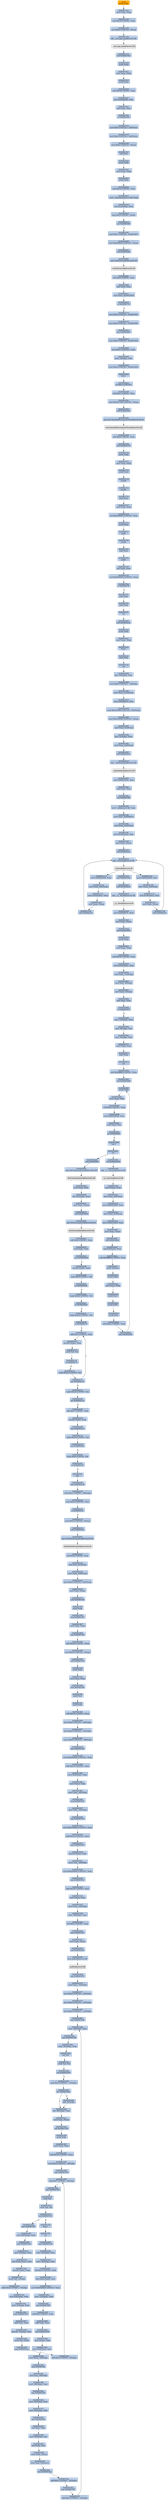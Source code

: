 digraph G {
node[shape=rectangle,style=filled,fillcolor=lightsteelblue,color=lightsteelblue]
bgcolor="transparent"
a0x00401140pushl_ebp[label="start\npushl %ebp",color="lightgrey",fillcolor="orange"];
a0x00401141movl_esp_ebp[label="0x00401141\nmovl %esp, %ebp"];
a0x00401143subl_0x18UINT8_esp[label="0x00401143\nsubl $0x18<UINT8>, %esp"];
a0x00401146movl_0x2UINT32_esp_[label="0x00401146\nmovl $0x2<UINT32>, (%esp)"];
a0x0040114dcall___set_app_type_msvcrt_dll[label="0x0040114d\ncall __set_app_type@msvcrt.dll"];
a__set_app_type_msvcrt_dll[label="__set_app_type@msvcrt.dll",color="lightgrey",fillcolor="lightgrey"];
a0x00401153call_0x00401020[label="0x00401153\ncall 0x00401020"];
a0x00401020pushl_ebp[label="0x00401020\npushl %ebp"];
a0x00401021movl_esp_ebp[label="0x00401021\nmovl %esp, %ebp"];
a0x00401023pushl_ebx[label="0x00401023\npushl %ebx"];
a0x00401024subl_0x34UINT8_esp[label="0x00401024\nsubl $0x34<UINT8>, %esp"];
a0x00401027movl_0x0040f2f0_eax[label="0x00401027\nmovl 0x0040f2f0, %eax"];
a0x0040102ctestl_eax_eax[label="0x0040102c\ntestl %eax, %eax"];
a0x0040102eje_0x0040104c[label="0x0040102e\nje 0x0040104c"];
a0x00401030movl_0x0UINT32_0x8esp_[label="0x00401030\nmovl $0x0<UINT32>, 0x8(%esp)"];
a0x00401038movl_0x2UINT32_0x4esp_[label="0x00401038\nmovl $0x2<UINT32>, 0x4(%esp)"];
a0x00401040movl_0x0UINT32_esp_[label="0x00401040\nmovl $0x0<UINT32>, (%esp)"];
a0x00401047call_eax[label="0x00401047\ncall %eax"];
a0x004025b0pushl_ebp[label="0x004025b0\npushl %ebp"];
a0x004025b1movl_esp_ebp[label="0x004025b1\nmovl %esp, %ebp"];
a0x004025b3pushl_ebx[label="0x004025b3\npushl %ebx"];
a0x004025b4subl_0x14UINT8_esp[label="0x004025b4\nsubl $0x14<UINT8>, %esp"];
a0x004025b7movl__winmajor_msvcrt_dll_edx[label="0x004025b7\nmovl _winmajor@msvcrt.dll, %edx"];
a0x004025bdmovl_0xcebp__eax[label="0x004025bd\nmovl 0xc(%ebp), %eax"];
a0x004025c0cmpl_0x3UINT8_edx_[label="0x004025c0\ncmpl $0x3<UINT8>, (%edx)"];
a0x004025c3jbe_0x004025f6[label="0x004025c3\njbe 0x004025f6"];
a0x004025f6movl_0x1UINT32_0x0041007c[label="0x004025f6\nmovl $0x1<UINT32>, 0x0041007c"];
a0x00402600movl_0x40f2b4UINT32_esp_[label="0x00402600\nmovl $0x40f2b4<UINT32>, (%esp)"];
a0x00402607call_0x00402f68[label="0x00402607\ncall 0x00402f68"];
a0x00402f68jmp_LoadLibraryA_kernel32_dll[label="0x00402f68\njmp LoadLibraryA@kernel32.dll"];
LoadLibraryA_kernel32_dll[label="LoadLibraryA@kernel32.dll",color="lightgrey",fillcolor="lightgrey"];
a0x0040260csubl_0x4UINT8_esp[label="0x0040260c\nsubl $0x4<UINT8>, %esp"];
a0x0040260ftestl_eax_eax[label="0x0040260f\ntestl %eax, %eax"];
a0x00402611movl_eax_0x00410020[label="0x00402611\nmovl %eax, 0x00410020"];
a0x00402616je_0x00402716[label="0x00402616\nje 0x00402716"];
a0x00402716movl_0x0UINT32_0x0041005c[label="0x00402716\nmovl $0x0<UINT32>, 0x0041005c"];
a0x00402720movl_0x0UINT32_0x0041006c[label="0x00402720\nmovl $0x0<UINT32>, 0x0041006c"];
a0x0040272ajmp_0x004026c6[label="0x0040272a\njmp 0x004026c6"];
a0x004026c6movl_0x0UINT32_0x00410020[label="0x004026c6\nmovl $0x0<UINT32>, 0x00410020"];
a0x004026d0movl_0x1UINT32_eax[label="0x004026d0\nmovl $0x1<UINT32>, %eax"];
a0x004026d5movl__4ebp__ebx[label="0x004026d5\nmovl -4(%ebp), %ebx"];
a0x004026d8movl_0x0UINT32_0x00410034[label="0x004026d8\nmovl $0x0<UINT32>, 0x00410034"];
a0x004026e2leave_[label="0x004026e2\nleave "];
a0x004026e3ret_0xcUINT16[label="0x004026e3\nret $0xc<UINT16>"];
a0x00401049subl_0xcUINT8_esp[label="0x00401049\nsubl $0xc<UINT8>, %esp"];
a0x0040104cmovl_0x401180UINT32_esp_[label="0x0040104c\nmovl $0x401180<UINT32>, (%esp)"];
a0x00401053call_0x00402f40[label="0x00401053\ncall 0x00402f40"];
a0x00402f40jmp_SetUnhandledExceptionFilter_kernel32_dll[label="0x00402f40\njmp SetUnhandledExceptionFilter@kernel32.dll"];
SetUnhandledExceptionFilter_kernel32_dll[label="SetUnhandledExceptionFilter@kernel32.dll",color="lightgrey",fillcolor="lightgrey"];
a0x00401058subl_0x4UINT8_esp[label="0x00401058\nsubl $0x4<UINT8>, %esp"];
a0x0040105bcall_0x00402730[label="0x0040105b\ncall 0x00402730"];
a0x00402730pushl_ebp[label="0x00402730\npushl %ebp"];
a0x00402731movl_esp_ebp[label="0x00402731\nmovl %esp, %ebp"];
a0x00402733pushl_ebx[label="0x00402733\npushl %ebx"];
a0x00402734pushfl_[label="0x00402734\npushfl "];
a0x00402735pushfl_[label="0x00402735\npushfl "];
a0x00402736popl_eax[label="0x00402736\npopl %eax"];
a0x00402737movl_eax_edx[label="0x00402737\nmovl %eax, %edx"];
a0x00402739xorl_0x200000UINT32_eax[label="0x00402739\nxorl $0x200000<UINT32>, %eax"];
a0x0040273epushl_eax[label="0x0040273e\npushl %eax"];
a0x0040273fpopfl_[label="0x0040273f\npopfl "];
a0x00402740pushfl_[label="0x00402740\npushfl "];
a0x00402741popl_eax[label="0x00402741\npopl %eax"];
a0x00402742popfl_[label="0x00402742\npopfl "];
a0x00402743xorl_edx_eax[label="0x00402743\nxorl %edx, %eax"];
a0x00402745testl_0x200000UINT32_eax[label="0x00402745\ntestl $0x200000<UINT32>, %eax"];
a0x0040274aje_0x004027f3[label="0x0040274a\nje 0x004027f3"];
a0x004027f3popl_ebx[label="0x004027f3\npopl %ebx"];
a0x004027f4popl_ebp[label="0x004027f4\npopl %ebp"];
a0x004027f5ret[label="0x004027f5\nret"];
a0x00401060call_0x00402ca0[label="0x00401060\ncall 0x00402ca0"];
a0x00402ca0pushl_ebp[label="0x00402ca0\npushl %ebp"];
a0x00402ca1movl_esp_ebp[label="0x00402ca1\nmovl %esp, %ebp"];
a0x00402ca3fninit_[label="0x00402ca3\nfninit "];
a0x00402ca5popl_ebp[label="0x00402ca5\npopl %ebp"];
a0x00402ca6ret[label="0x00402ca6\nret"];
a0x00401065leal__16ebp__eax[label="0x00401065\nleal -16(%ebp), %eax"];
a0x00401068movl_0x0UINT32__16ebp_[label="0x00401068\nmovl $0x0<UINT32>, -16(%ebp)"];
a0x0040106fmovl_eax_0x10esp_[label="0x0040106f\nmovl %eax, 0x10(%esp)"];
a0x00401073movl_0x0040f270_eax[label="0x00401073\nmovl 0x0040f270, %eax"];
a0x00401078movl_0x410004UINT32_0x4esp_[label="0x00401078\nmovl $0x410004<UINT32>, 0x4(%esp)"];
a0x00401080movl_0x410000UINT32_esp_[label="0x00401080\nmovl $0x410000<UINT32>, (%esp)"];
a0x00401087movl_eax_0xcesp_[label="0x00401087\nmovl %eax, 0xc(%esp)"];
a0x0040108bleal__12ebp__eax[label="0x0040108b\nleal -12(%ebp), %eax"];
a0x0040108emovl_eax_0x8esp_[label="0x0040108e\nmovl %eax, 0x8(%esp)"];
a0x00401092call_0x00402ec0[label="0x00401092\ncall 0x00402ec0"];
a0x00402ec0jmp___getmainargs_msvcrt_dll[label="0x00402ec0\njmp __getmainargs@msvcrt.dll"];
a__getmainargs_msvcrt_dll[label="__getmainargs@msvcrt.dll",color="lightgrey",fillcolor="lightgrey"];
a0x00401097movl_0x00410024_eax[label="0x00401097\nmovl 0x00410024, %eax"];
a0x0040109ctestl_eax_eax[label="0x0040109c\ntestl %eax, %eax"];
a0x0040109ejne_0x004010f0[label="0x0040109e\njne 0x004010f0"];
a0x004010f0movl__iob_msvcrt_dll_ebx[label="0x004010f0\nmovl _iob@msvcrt.dll, %ebx"];
a0x004010f6movl_eax_0x0040f274[label="0x004010f6\nmovl %eax, 0x0040f274"];
a0x004010fbmovl_eax_0x4esp_[label="0x004010fb\nmovl %eax, 0x4(%esp)"];
a0x004010ffmovl_0x10ebx__eax[label="0x004010ff\nmovl 0x10(%ebx), %eax"];
a0x00401102movl_eax_esp_[label="0x00401102\nmovl %eax, (%esp)"];
a0x00401105call_0x00402ee0[label="0x00401105\ncall 0x00402ee0"];
a0x00402ee0jmp__setmode_msvcrt_dll[label="0x00402ee0\njmp _setmode@msvcrt.dll"];
a_setmode_msvcrt_dll[label="_setmode@msvcrt.dll",color="lightgrey",fillcolor="lightgrey"];
a0x0040110amovl_0x00410024_eax[label="0x0040110a\nmovl 0x00410024, %eax"];
a0x0040110fmovl_eax_0x4esp_[label="0x0040110f\nmovl %eax, 0x4(%esp)"];
a0x00401113movl_0x30ebx__eax[label="0x00401113\nmovl 0x30(%ebx), %eax"];
a0x00401116movl_eax_esp_[label="0x00401116\nmovl %eax, (%esp)"];
a0x00401119call_0x00402ee0[label="0x00401119\ncall 0x00402ee0"];
a0x0040111emovl_0x00410024_eax[label="0x0040111e\nmovl 0x00410024, %eax"];
a0x00401123movl_eax_0x4esp_[label="0x00401123\nmovl %eax, 0x4(%esp)"];
a0x00401127movl_0x50ebx__eax[label="0x00401127\nmovl 0x50(%ebx), %eax"];
a0x0040112amovl_eax_esp_[label="0x0040112a\nmovl %eax, (%esp)"];
a0x0040112dcall_0x00402ee0[label="0x0040112d\ncall 0x00402ee0"];
a0x00401132jmp_0x004010a0[label="0x00401132\njmp 0x004010a0"];
a0x004010a0call_0x00402ec8[label="0x004010a0\ncall 0x00402ec8"];
a0x00402ec8jmp___p__fmode_msvcrt_dll[label="0x00402ec8\njmp __p__fmode@msvcrt.dll"];
a__p__fmode_msvcrt_dll[label="__p__fmode@msvcrt.dll",color="lightgrey",fillcolor="lightgrey"];
a0x004010a5movl_0x0040f274_edx[label="0x004010a5\nmovl 0x0040f274, %edx"];
a0x004010abmovl_edx_eax_[label="0x004010ab\nmovl %edx, (%eax)"];
a0x004010adcall_0x00402950[label="0x004010ad\ncall 0x00402950"];
a0x00402950pushl_ebp[label="0x00402950\npushl %ebp"];
a0x00402951movl_esp_ebp[label="0x00402951\nmovl %esp, %ebp"];
a0x00402953subl_0x38UINT8_esp[label="0x00402953\nsubl $0x38<UINT8>, %esp"];
a0x00402956movl_0x0041002c_eax[label="0x00402956\nmovl 0x0041002c, %eax"];
a0x0040295bmovl_ebx__12ebp_[label="0x0040295b\nmovl %ebx, -12(%ebp)"];
a0x0040295emovl_esi__8ebp_[label="0x0040295e\nmovl %esi, -8(%ebp)"];
a0x00402961movl_edi__4ebp_[label="0x00402961\nmovl %edi, -4(%ebp)"];
a0x00402964testl_eax_eax[label="0x00402964\ntestl %eax, %eax"];
a0x00402966je_0x00402975[label="0x00402966\nje 0x00402975"];
a0x00402968movl__12ebp__ebx[label="0x00402968\nmovl -12(%ebp), %ebx"];
a0x0040296bmovl__8ebp__esi[label="0x0040296b\nmovl -8(%ebp), %esi"];
a0x0040296emovl__4ebp__edi[label="0x0040296e\nmovl -4(%ebp), %edi"];
a0x00402971movl_ebp_esp[label="0x00402971\nmovl %ebp, %esp"];
a0x00402973popl_ebp[label="0x00402973\npopl %ebp"];
a0x00402974ret[label="0x00402974\nret"];
a0x004010b2andl_0xfffffff0UINT8_esp[label="0x004010b2\nandl $0xfffffff0<UINT8>, %esp"];
a0x004010b5call_0x00402b80[label="0x004010b5\ncall 0x00402b80"];
a0x00402b80pushl_ebp[label="0x00402b80\npushl %ebp"];
a0x00402b81movl_esp_ebp[label="0x00402b81\nmovl %esp, %ebp"];
a0x00402b83subl_0x8UINT8_esp[label="0x00402b83\nsubl $0x8<UINT8>, %esp"];
a0x00402b86movl_0x00410030_ecx[label="0x00402b86\nmovl 0x00410030, %ecx"];
a0x00402b8ctestl_ecx_ecx[label="0x00402b8c\ntestl %ecx, %ecx"];
a0x00402b8eje_0x00402b92[label="0x00402b8e\nje 0x00402b92"];
a0x00402b90leave_[label="0x00402b90\nleave "];
a0x00402b91ret[label="0x00402b91\nret"];
a0x004010bacall_0x00402ed0[label="0x004010ba\ncall 0x00402ed0"];
a0x00402ed0jmp___p__environ_msvcrt_dll[label="0x00402ed0\njmp __p__environ@msvcrt.dll"];
a__p__environ_msvcrt_dll[label="__p__environ@msvcrt.dll",color="lightgrey",fillcolor="lightgrey"];
a0x004010bfmovl_eax__eax[label="0x004010bf\nmovl (%eax), %eax"];
a0x004010c1movl_eax_0x8esp_[label="0x004010c1\nmovl %eax, 0x8(%esp)"];
a0x004010c5movl_0x00410004_eax[label="0x004010c5\nmovl 0x00410004, %eax"];
a0x004010camovl_eax_0x4esp_[label="0x004010ca\nmovl %eax, 0x4(%esp)"];
a0x004010cemovl_0x00410000_eax[label="0x004010ce\nmovl 0x00410000, %eax"];
a0x004010d3movl_eax_esp_[label="0x004010d3\nmovl %eax, (%esp)"];
a0x004010d6call_0x00402ba0[label="0x004010d6\ncall 0x00402ba0"];
a0x00402ba0leal_0x4esp__ecx[label="0x00402ba0\nleal 0x4(%esp), %ecx"];
a0x00402ba4andl_0xfffffff0UINT8_esp[label="0x00402ba4\nandl $0xfffffff0<UINT8>, %esp"];
a0x00402ba7pushl__4ecx_[label="0x00402ba7\npushl -4(%ecx)"];
a0x00402baapushl_ebp[label="0x00402baa\npushl %ebp"];
a0x00402babmovl_esp_ebp[label="0x00402bab\nmovl %esp, %ebp"];
a0x00402badpushl_esi[label="0x00402bad\npushl %esi"];
a0x00402baepushl_ebx[label="0x00402bae\npushl %ebx"];
a0x00402bafpushl_ecx[label="0x00402baf\npushl %ecx"];
a0x00402bb0subl_0x6cUINT8_esp[label="0x00402bb0\nsubl $0x6c<UINT8>, %esp"];
a0x00402bb3call_0x00402b80[label="0x00402bb3\ncall 0x00402b80"];
a0x00402bb8call_0x00402fb0[label="0x00402bb8\ncall 0x00402fb0"];
a0x00402fb0jmp_GetCommandLineA_kernel32_dll[label="0x00402fb0\njmp GetCommandLineA@kernel32.dll"];
GetCommandLineA_kernel32_dll[label="GetCommandLineA@kernel32.dll",color="lightgrey",fillcolor="lightgrey"];
a0x00402bbdmovl_eax_ebx[label="0x00402bbd\nmovl %eax, %ebx"];
a0x00402bbfleal__92ebp__eax[label="0x00402bbf\nleal -92(%ebp), %eax"];
a0x00402bc2movl_eax_esp_[label="0x00402bc2\nmovl %eax, (%esp)"];
a0x00402bc5call_0x00402fb8[label="0x00402bc5\ncall 0x00402fb8"];
a0x00402fb8jmp_GetStartupInfoA_kernel32_dll[label="0x00402fb8\njmp GetStartupInfoA@kernel32.dll"];
GetStartupInfoA_kernel32_dll[label="GetStartupInfoA@kernel32.dll",color="lightgrey",fillcolor="lightgrey"];
a0x00402bcasubl_0x4UINT8_esp[label="0x00402bca\nsubl $0x4<UINT8>, %esp"];
a0x00402bcdtestl_ebx_ebx[label="0x00402bcd\ntestl %ebx, %ebx"];
a0x00402bcfjne_0x00402bd6[label="0x00402bcf\njne 0x00402bd6"];
a0x00402bd6movzbl_ebx__edx[label="0x00402bd6\nmovzbl (%ebx), %edx"];
a0x00402bd9cmpb_0x9UINT8_dl[label="0x00402bd9\ncmpb $0x9<UINT8>, %dl"];
a0x00402bdcje_0x00402bd3[label="0x00402bdc\nje 0x00402bd3"];
a0x00402bdecmpb_0x20UINT8_dl[label="0x00402bde\ncmpb $0x20<UINT8>, %dl"];
a0x00402be1je_0x00402bd3[label="0x00402be1\nje 0x00402bd3"];
a0x00402be3cmpb_0x22UINT8_dl[label="0x00402be3\ncmpb $0x22<UINT8>, %dl"];
a0x00402be6je_0x00402c70[label="0x00402be6\nje 0x00402c70"];
a0x00402c70addl_0x1UINT8_ebx[label="0x00402c70\naddl $0x1<UINT8>, %ebx"];
a0x00402c73movzbl_ebx__eax[label="0x00402c73\nmovzbl (%ebx), %eax"];
a0x00402c76testb_al_al[label="0x00402c76\ntestb %al, %al"];
a0x00402c78je_0x00402c7e[label="0x00402c78\nje 0x00402c7e"];
a0x00402c7acmpb_0x22UINT8_al[label="0x00402c7a\ncmpb $0x22<UINT8>, %al"];
a0x00402c7cjne_0x00402c70[label="0x00402c7c\njne 0x00402c70"];
a0x00402c7ecmpb_0x22UINT8_al[label="0x00402c7e\ncmpb $0x22<UINT8>, %al"];
a0x00402c80jne_0x00402c14[label="0x00402c80\njne 0x00402c14"];
a0x00402c82addl_0x1UINT8_ebx[label="0x00402c82\naddl $0x1<UINT8>, %ebx"];
a0x00402c85movzbl_ebx__eax[label="0x00402c85\nmovzbl (%ebx), %eax"];
a0x00402c88jmp_0x00402c14[label="0x00402c88\njmp 0x00402c14"];
a0x00402c14cmpb_0x20UINT8_al[label="0x00402c14\ncmpb $0x20<UINT8>, %al"];
a0x00402c16jne_0x00402c8a[label="0x00402c16\njne 0x00402c8a"];
a0x00402c8acmpb_0x9UINT8_al[label="0x00402c8a\ncmpb $0x9<UINT8>, %al"];
a0x00402c8cje_0x00402c18[label="0x00402c8c\nje 0x00402c18"];
a0x00402c8enop_[label="0x00402c8e\nnop "];
a0x00402c90jmp_0x00402c26[label="0x00402c90\njmp 0x00402c26"];
a0x00402c26testb_0x1UINT8__48ebp_[label="0x00402c26\ntestb $0x1<UINT8>, -48(%ebp)"];
a0x00402c2amovl_0xaUINT32_esi[label="0x00402c2a\nmovl $0xa<UINT32>, %esi"];
a0x00402c2fje_0x00402c35[label="0x00402c2f\nje 0x00402c35"];
a0x00402c35movl_0x0UINT32_esp_[label="0x00402c35\nmovl $0x0<UINT32>, (%esp)"];
a0x00402c3ccall_0x00402f50[label="0x00402c3c\ncall 0x00402f50"];
a0x00402f50jmp_GetModuleHandleA_kernel32_dll[label="0x00402f50\njmp GetModuleHandleA@kernel32.dll"];
GetModuleHandleA_kernel32_dll[label="GetModuleHandleA@kernel32.dll",color="lightgrey",fillcolor="lightgrey"];
a0x00402c41subl_0x4UINT8_esp[label="0x00402c41\nsubl $0x4<UINT8>, %esp"];
a0x00402c44movl_esi_0xcesp_[label="0x00402c44\nmovl %esi, 0xc(%esp)"];
a0x00402c48movl_ebx_0x8esp_[label="0x00402c48\nmovl %ebx, 0x8(%esp)"];
a0x00402c4cmovl_0x0UINT32_0x4esp_[label="0x00402c4c\nmovl $0x0<UINT32>, 0x4(%esp)"];
a0x00402c54movl_eax_esp_[label="0x00402c54\nmovl %eax, (%esp)"];
a0x00402c57call_0x0040158f[label="0x00402c57\ncall 0x0040158f"];
a0x0040158fpushl_ebp[label="0x0040158f\npushl %ebp"];
a0x00401590jmp_0x004014b7[label="0x00401590\njmp 0x004014b7"];
a0x004014b7movl_esp_ebp[label="0x004014b7\nmovl %esp, %ebp"];
a0x004014b9jmp_0x00401595[label="0x004014b9\njmp 0x00401595"];
a0x00401595subl_0x28UINT8_esp[label="0x00401595\nsubl $0x28<UINT8>, %esp"];
a0x00401598movl_0x0UINT32_esp_[label="0x00401598\nmovl $0x0<UINT32>, (%esp)"];
a0x0040159fcall_0x0040155d[label="0x0040159f\ncall 0x0040155d"];
a0x0040155dpushl_ebp[label="0x0040155d\npushl %ebp"];
a0x0040155emovl_esp_ebp[label="0x0040155e\nmovl %esp, %ebp"];
a0x00401560jmp_0x004015fb[label="0x00401560\njmp 0x004015fb"];
a0x004015fbpushl_esi[label="0x004015fb\npushl %esi"];
a0x004015fcpushl_ebx[label="0x004015fc\npushl %ebx"];
a0x004015fdsubl_0x50UINT8_esp[label="0x004015fd\nsubl $0x50<UINT8>, %esp"];
a0x00401600movl_0x0UINT32__48ebp_[label="0x00401600\nmovl $0x0<UINT32>, -48(%ebp)"];
a0x00401607movl_0x0UINT32__44ebp_[label="0x00401607\nmovl $0x0<UINT32>, -44(%ebp)"];
a0x0040160emovw_0x0UINT16__38ebp_[label="0x0040160e\nmovw $0x0<UINT16>, -38(%ebp)"];
a0x00401614jmp_0x0040145f[label="0x00401614\njmp 0x0040145f"];
a0x0040145fmovl_0x404060UINT32_eax[label="0x0040145f\nmovl $0x404060<UINT32>, %eax"];
a0x00401464addl_0x10UINT8_eax[label="0x00401464\naddl $0x10<UINT8>, %eax"];
a0x00401467movl_0x4eax__edx[label="0x00401467\nmovl 0x4(%eax), %edx"];
a0x0040146amovl_eax__eax[label="0x0040146a\nmovl (%eax), %eax"];
a0x0040146cmovl_eax__48ebp_[label="0x0040146c\nmovl %eax, -48(%ebp)"];
a0x0040146fjmp_0x00401627[label="0x0040146f\njmp 0x00401627"];
a0x00401627movl_edx__44ebp_[label="0x00401627\nmovl %edx, -44(%ebp)"];
a0x0040162ajmp_0x00401514[label="0x0040162a\njmp 0x00401514"];
a0x00401514movl_0x404060UINT32_eax[label="0x00401514\nmovl $0x404060<UINT32>, %eax"];
a0x00401519addl_0x1eUINT8_eax[label="0x00401519\naddl $0x1e<UINT8>, %eax"];
a0x0040151cjmp_0x00401619[label="0x0040151c\njmp 0x00401619"];
a0x00401619movzwl_eax__eax[label="0x00401619\nmovzwl (%eax), %eax"];
a0x0040161cmovw_ax__38ebp_[label="0x0040161c\nmovw %ax, -38(%ebp)"];
a0x00401620movl_0x404060UINT32_eax[label="0x00401620\nmovl $0x404060<UINT32>, %eax"];
a0x00401625jmp_0x004015e0[label="0x00401625\njmp 0x004015e0"];
a0x004015e0addl_0x18UINT8_eax[label="0x004015e0\naddl $0x18<UINT8>, %eax"];
a0x004015e3movl_eax__eax[label="0x004015e3\nmovl (%eax), %eax"];
a0x004015e5movl_eax__36ebp_[label="0x004015e5\nmovl %eax, -36(%ebp)"];
a0x004015e8movl__36ebp__eax[label="0x004015e8\nmovl -36(%ebp), %eax"];
a0x004015ebshll_0x3UINT8_eax[label="0x004015eb\nshll $0x3<UINT8>, %eax"];
a0x004015eejmp_0x00401521[label="0x004015ee\njmp 0x00401521"];
a0x00401521movl_eax_esp_[label="0x00401521\nmovl %eax, (%esp)"];
a0x00401524call_0x00402ef0[label="0x00401524\ncall 0x00402ef0"];
a0x00402ef0jmp_malloc_msvcrt_dll[label="0x00402ef0\njmp malloc@msvcrt.dll"];
malloc_msvcrt_dll[label="malloc@msvcrt.dll",color="lightgrey",fillcolor="lightgrey"];
a0x00401529jmp_0x00401474[label="0x00401529\njmp 0x00401474"];
a0x00401474movl_eax__32ebp_[label="0x00401474\nmovl %eax, -32(%ebp)"];
a0x00401477movl_0x0UINT32__28ebp_[label="0x00401477\nmovl $0x0<UINT32>, -28(%ebp)"];
a0x0040147emovl_0x0UINT32__16ebp_[label="0x0040147e\nmovl $0x0<UINT32>, -16(%ebp)"];
a0x00401485movl_0x0UINT32__12ebp_[label="0x00401485\nmovl $0x0<UINT32>, -12(%ebp)"];
a0x0040148cjmp_0x004015db[label="0x0040148c\njmp 0x004015db"];
a0x004015dbmovl__16ebp__eax[label="0x004015db\nmovl -16(%ebp), %eax"];
a0x004015dejmp_0x004015b6[label="0x004015de\njmp 0x004015b6"];
a0x004015b6cmpl__36ebp__eax[label="0x004015b6\ncmpl -36(%ebp), %eax"];
a0x004015b9setl_al[label="0x004015b9\nsetl %al"];
a0x004015bctestb_al_al[label="0x004015bc\ntestb %al, %al"];
a0x004015bejne_0x004014d5[label="0x004015be\njne 0x004014d5"];
a0x004014d5cmpl_0x2UINT8__12ebp_[label="0x004014d5\ncmpl $0x2<UINT8>, -12(%ebp)"];
a0x004014d9jne_0x004014de[label="0x004014d9\njne 0x004014de"];
a0x004014deleal__48ebp__eax[label="0x004014de\nleal -48(%ebp), %eax"];
a0x004014e1movl_eax_esp_[label="0x004014e1\nmovl %eax, (%esp)"];
a0x004014e4call_0x00401340[label="0x004014e4\ncall 0x00401340"];
a0x00401340pushl_ebp[label="0x00401340\npushl %ebp"];
a0x00401341movl_esp_ebp[label="0x00401341\nmovl %esp, %ebp"];
a0x00401343subl_0x10UINT8_esp[label="0x00401343\nsubl $0x10<UINT8>, %esp"];
a0x00401346movl_0x0UINT32__8ebp_[label="0x00401346\nmovl $0x0<UINT32>, -8(%ebp)"];
a0x0040134djmp_0x004015b0[label="0x0040134d\njmp 0x004015b0"];
a0x004015b0cmpl_0x7UINT8__8ebp_[label="0x004015b0\ncmpl $0x7<UINT8>, -8(%ebp)"];
a0x004015b4jmp_0x00401550[label="0x004015b4\njmp 0x00401550"];
a0x00401550setle_al[label="0x00401550\nsetle %al"];
a0x00401553testb_al_al[label="0x00401553\ntestb %al, %al"];
a0x00401555jne_0x00401352[label="0x00401555\njne 0x00401352"];
a0x00401352jmp_0x004015f3[label="0x00401352\njmp 0x004015f3"];
a0x004015f3movl_0x8ebp__edx[label="0x004015f3\nmovl 0x8(%ebp), %edx"];
a0x004015f6jmp_0x0040152e[label="0x004015f6\njmp 0x0040152e"];
a0x0040152emovl__8ebp__eax[label="0x0040152e\nmovl -8(%ebp), %eax"];
a0x00401531leal_edxeax__eax[label="0x00401531\nleal (%edx,%eax), %eax"];
a0x00401534movzbl_eax__eax[label="0x00401534\nmovzbl (%eax), %eax"];
a0x00401537movb_al__1ebp_[label="0x00401537\nmovb %al, -1(%ebp)"];
a0x0040153aaddb_0x4UINT8__1ebp_[label="0x0040153a\naddb $0x4<UINT8>, -1(%ebp)"];
a0x0040153emovl_0x8ebp__edx[label="0x0040153e\nmovl 0x8(%ebp), %edx"];
a0x00401541movl__8ebp__eax[label="0x00401541\nmovl -8(%ebp), %eax"];
a0x00401544jmp_0x00401507[label="0x00401544\njmp 0x00401507"];
a0x00401507addl_eax_edx[label="0x00401507\naddl %eax, %edx"];
a0x00401509movzbl__1ebp__eax[label="0x00401509\nmovzbl -1(%ebp), %eax"];
a0x0040150dmovb_al_edx_[label="0x0040150d\nmovb %al, (%edx)"];
a0x0040150fjmp_0x004015ac[label="0x0040150f\njmp 0x004015ac"];
a0x004015acaddl_0x1UINT8__8ebp_[label="0x004015ac\naddl $0x1<UINT8>, -8(%ebp)"];
a0x0040155bleave_[label="0x0040155b\nleave "];
a0x0040155cret[label="0x0040155c\nret"];
a0x004014e9jmp_0x0040143b[label="0x004014e9\njmp 0x0040143b"];
a0x0040143bmovl__32ebp__eax[label="0x0040143b\nmovl -32(%ebp), %eax"];
a0x0040143emovl__16ebp__edx[label="0x0040143e\nmovl -16(%ebp), %edx"];
a0x00401441shll_0x3UINT8_edx[label="0x00401441\nshll $0x3<UINT8>, %edx"];
a0x00401444leal_eaxedx__ecx[label="0x00401444\nleal (%eax,%edx), %ecx"];
a0x00401447movl_0x404060UINT32_eax[label="0x00401447\nmovl $0x404060<UINT32>, %eax"];
a0x0040144cmovl__12ebp__edx[label="0x0040144c\nmovl -12(%ebp), %edx"];
a0x0040144fjmp_0x00401565[label="0x0040144f\njmp 0x00401565"];
a0x00401565shll_0x3UINT8_edx[label="0x00401565\nshll $0x3<UINT8>, %edx"];
a0x00401568addl_edx_eax[label="0x00401568\naddl %edx, %eax"];
a0x0040156ajmp_0x00401546[label="0x0040156a\njmp 0x00401546"];
a0x00401546movl_eax__ebx[label="0x00401546\nmovl (%eax), %ebx"];
a0x00401548movl_0x4eax__esi[label="0x00401548\nmovl 0x4(%eax), %esi"];
a0x0040154bmovl_ebx__64ebp_[label="0x0040154b\nmovl %ebx, -64(%ebp)"];
a0x0040154ejmp_0x004014fc[label="0x0040154e\njmp 0x004014fc"];
a0x004014fcmovl_esi__60ebp_[label="0x004014fc\nmovl %esi, -60(%ebp)"];
a0x004014ffmovl__48ebp__eax[label="0x004014ff\nmovl -48(%ebp), %eax"];
a0x00401502jmp_0x00401454[label="0x00401502\njmp 0x00401454"];
a0x00401454movl__44ebp__edx[label="0x00401454\nmovl -44(%ebp), %edx"];
a0x00401457movl__64ebp__ebx[label="0x00401457\nmovl -64(%ebp), %ebx"];
a0x0040145ajmp_0x004014ee[label="0x0040145a\njmp 0x004014ee"];
a0x004014eexorl_eax_ebx[label="0x004014ee\nxorl %eax, %ebx"];
a0x004014f0movl__60ebp__esi[label="0x004014f0\nmovl -60(%ebp), %esi"];
a0x004014f3xorl_edx_esi[label="0x004014f3\nxorl %edx, %esi"];
a0x004014f5movl_ebx_ecx_[label="0x004014f5\nmovl %ebx, (%ecx)"];
a0x004014f7movl_esi_0x4ecx_[label="0x004014f7\nmovl %esi, 0x4(%ecx)"];
a0x004014fajmp_0x004014ae[label="0x004014fa\njmp 0x004014ae"];
a0x004014aeaddl_0x1UINT8__16ebp_[label="0x004014ae\naddl $0x1<UINT8>, -16(%ebp)"];
a0x004014b2jmp_0x004015d7[label="0x004014b2\njmp 0x004015d7"];
a0x004015d7addl_0x1UINT8__12ebp_[label="0x004015d7\naddl $0x1<UINT8>, -12(%ebp)"];
a0x004014dbshll__12ebp_[label="0x004014db\nshll -12(%ebp)"];
a0x00401140pushl_ebp -> a0x00401141movl_esp_ebp [color="#000000"];
a0x00401141movl_esp_ebp -> a0x00401143subl_0x18UINT8_esp [color="#000000"];
a0x00401143subl_0x18UINT8_esp -> a0x00401146movl_0x2UINT32_esp_ [color="#000000"];
a0x00401146movl_0x2UINT32_esp_ -> a0x0040114dcall___set_app_type_msvcrt_dll [color="#000000"];
a0x0040114dcall___set_app_type_msvcrt_dll -> a__set_app_type_msvcrt_dll [color="#000000"];
a__set_app_type_msvcrt_dll -> a0x00401153call_0x00401020 [color="#000000"];
a0x00401153call_0x00401020 -> a0x00401020pushl_ebp [color="#000000"];
a0x00401020pushl_ebp -> a0x00401021movl_esp_ebp [color="#000000"];
a0x00401021movl_esp_ebp -> a0x00401023pushl_ebx [color="#000000"];
a0x00401023pushl_ebx -> a0x00401024subl_0x34UINT8_esp [color="#000000"];
a0x00401024subl_0x34UINT8_esp -> a0x00401027movl_0x0040f2f0_eax [color="#000000"];
a0x00401027movl_0x0040f2f0_eax -> a0x0040102ctestl_eax_eax [color="#000000"];
a0x0040102ctestl_eax_eax -> a0x0040102eje_0x0040104c [color="#000000"];
a0x0040102eje_0x0040104c -> a0x00401030movl_0x0UINT32_0x8esp_ [color="#000000",label="F"];
a0x00401030movl_0x0UINT32_0x8esp_ -> a0x00401038movl_0x2UINT32_0x4esp_ [color="#000000"];
a0x00401038movl_0x2UINT32_0x4esp_ -> a0x00401040movl_0x0UINT32_esp_ [color="#000000"];
a0x00401040movl_0x0UINT32_esp_ -> a0x00401047call_eax [color="#000000"];
a0x00401047call_eax -> a0x004025b0pushl_ebp [color="#000000"];
a0x004025b0pushl_ebp -> a0x004025b1movl_esp_ebp [color="#000000"];
a0x004025b1movl_esp_ebp -> a0x004025b3pushl_ebx [color="#000000"];
a0x004025b3pushl_ebx -> a0x004025b4subl_0x14UINT8_esp [color="#000000"];
a0x004025b4subl_0x14UINT8_esp -> a0x004025b7movl__winmajor_msvcrt_dll_edx [color="#000000"];
a0x004025b7movl__winmajor_msvcrt_dll_edx -> a0x004025bdmovl_0xcebp__eax [color="#000000"];
a0x004025bdmovl_0xcebp__eax -> a0x004025c0cmpl_0x3UINT8_edx_ [color="#000000"];
a0x004025c0cmpl_0x3UINT8_edx_ -> a0x004025c3jbe_0x004025f6 [color="#000000"];
a0x004025c3jbe_0x004025f6 -> a0x004025f6movl_0x1UINT32_0x0041007c [color="#000000",label="T"];
a0x004025f6movl_0x1UINT32_0x0041007c -> a0x00402600movl_0x40f2b4UINT32_esp_ [color="#000000"];
a0x00402600movl_0x40f2b4UINT32_esp_ -> a0x00402607call_0x00402f68 [color="#000000"];
a0x00402607call_0x00402f68 -> a0x00402f68jmp_LoadLibraryA_kernel32_dll [color="#000000"];
a0x00402f68jmp_LoadLibraryA_kernel32_dll -> LoadLibraryA_kernel32_dll [color="#000000"];
LoadLibraryA_kernel32_dll -> a0x0040260csubl_0x4UINT8_esp [color="#000000"];
a0x0040260csubl_0x4UINT8_esp -> a0x0040260ftestl_eax_eax [color="#000000"];
a0x0040260ftestl_eax_eax -> a0x00402611movl_eax_0x00410020 [color="#000000"];
a0x00402611movl_eax_0x00410020 -> a0x00402616je_0x00402716 [color="#000000"];
a0x00402616je_0x00402716 -> a0x00402716movl_0x0UINT32_0x0041005c [color="#000000",label="T"];
a0x00402716movl_0x0UINT32_0x0041005c -> a0x00402720movl_0x0UINT32_0x0041006c [color="#000000"];
a0x00402720movl_0x0UINT32_0x0041006c -> a0x0040272ajmp_0x004026c6 [color="#000000"];
a0x0040272ajmp_0x004026c6 -> a0x004026c6movl_0x0UINT32_0x00410020 [color="#000000"];
a0x004026c6movl_0x0UINT32_0x00410020 -> a0x004026d0movl_0x1UINT32_eax [color="#000000"];
a0x004026d0movl_0x1UINT32_eax -> a0x004026d5movl__4ebp__ebx [color="#000000"];
a0x004026d5movl__4ebp__ebx -> a0x004026d8movl_0x0UINT32_0x00410034 [color="#000000"];
a0x004026d8movl_0x0UINT32_0x00410034 -> a0x004026e2leave_ [color="#000000"];
a0x004026e2leave_ -> a0x004026e3ret_0xcUINT16 [color="#000000"];
a0x004026e3ret_0xcUINT16 -> a0x00401049subl_0xcUINT8_esp [color="#000000"];
a0x00401049subl_0xcUINT8_esp -> a0x0040104cmovl_0x401180UINT32_esp_ [color="#000000"];
a0x0040104cmovl_0x401180UINT32_esp_ -> a0x00401053call_0x00402f40 [color="#000000"];
a0x00401053call_0x00402f40 -> a0x00402f40jmp_SetUnhandledExceptionFilter_kernel32_dll [color="#000000"];
a0x00402f40jmp_SetUnhandledExceptionFilter_kernel32_dll -> SetUnhandledExceptionFilter_kernel32_dll [color="#000000"];
SetUnhandledExceptionFilter_kernel32_dll -> a0x00401058subl_0x4UINT8_esp [color="#000000"];
a0x00401058subl_0x4UINT8_esp -> a0x0040105bcall_0x00402730 [color="#000000"];
a0x0040105bcall_0x00402730 -> a0x00402730pushl_ebp [color="#000000"];
a0x00402730pushl_ebp -> a0x00402731movl_esp_ebp [color="#000000"];
a0x00402731movl_esp_ebp -> a0x00402733pushl_ebx [color="#000000"];
a0x00402733pushl_ebx -> a0x00402734pushfl_ [color="#000000"];
a0x00402734pushfl_ -> a0x00402735pushfl_ [color="#000000"];
a0x00402735pushfl_ -> a0x00402736popl_eax [color="#000000"];
a0x00402736popl_eax -> a0x00402737movl_eax_edx [color="#000000"];
a0x00402737movl_eax_edx -> a0x00402739xorl_0x200000UINT32_eax [color="#000000"];
a0x00402739xorl_0x200000UINT32_eax -> a0x0040273epushl_eax [color="#000000"];
a0x0040273epushl_eax -> a0x0040273fpopfl_ [color="#000000"];
a0x0040273fpopfl_ -> a0x00402740pushfl_ [color="#000000"];
a0x00402740pushfl_ -> a0x00402741popl_eax [color="#000000"];
a0x00402741popl_eax -> a0x00402742popfl_ [color="#000000"];
a0x00402742popfl_ -> a0x00402743xorl_edx_eax [color="#000000"];
a0x00402743xorl_edx_eax -> a0x00402745testl_0x200000UINT32_eax [color="#000000"];
a0x00402745testl_0x200000UINT32_eax -> a0x0040274aje_0x004027f3 [color="#000000"];
a0x0040274aje_0x004027f3 -> a0x004027f3popl_ebx [color="#000000",label="T"];
a0x004027f3popl_ebx -> a0x004027f4popl_ebp [color="#000000"];
a0x004027f4popl_ebp -> a0x004027f5ret [color="#000000"];
a0x004027f5ret -> a0x00401060call_0x00402ca0 [color="#000000"];
a0x00401060call_0x00402ca0 -> a0x00402ca0pushl_ebp [color="#000000"];
a0x00402ca0pushl_ebp -> a0x00402ca1movl_esp_ebp [color="#000000"];
a0x00402ca1movl_esp_ebp -> a0x00402ca3fninit_ [color="#000000"];
a0x00402ca3fninit_ -> a0x00402ca5popl_ebp [color="#000000"];
a0x00402ca5popl_ebp -> a0x00402ca6ret [color="#000000"];
a0x00402ca6ret -> a0x00401065leal__16ebp__eax [color="#000000"];
a0x00401065leal__16ebp__eax -> a0x00401068movl_0x0UINT32__16ebp_ [color="#000000"];
a0x00401068movl_0x0UINT32__16ebp_ -> a0x0040106fmovl_eax_0x10esp_ [color="#000000"];
a0x0040106fmovl_eax_0x10esp_ -> a0x00401073movl_0x0040f270_eax [color="#000000"];
a0x00401073movl_0x0040f270_eax -> a0x00401078movl_0x410004UINT32_0x4esp_ [color="#000000"];
a0x00401078movl_0x410004UINT32_0x4esp_ -> a0x00401080movl_0x410000UINT32_esp_ [color="#000000"];
a0x00401080movl_0x410000UINT32_esp_ -> a0x00401087movl_eax_0xcesp_ [color="#000000"];
a0x00401087movl_eax_0xcesp_ -> a0x0040108bleal__12ebp__eax [color="#000000"];
a0x0040108bleal__12ebp__eax -> a0x0040108emovl_eax_0x8esp_ [color="#000000"];
a0x0040108emovl_eax_0x8esp_ -> a0x00401092call_0x00402ec0 [color="#000000"];
a0x00401092call_0x00402ec0 -> a0x00402ec0jmp___getmainargs_msvcrt_dll [color="#000000"];
a0x00402ec0jmp___getmainargs_msvcrt_dll -> a__getmainargs_msvcrt_dll [color="#000000"];
a__getmainargs_msvcrt_dll -> a0x00401097movl_0x00410024_eax [color="#000000"];
a0x00401097movl_0x00410024_eax -> a0x0040109ctestl_eax_eax [color="#000000"];
a0x0040109ctestl_eax_eax -> a0x0040109ejne_0x004010f0 [color="#000000"];
a0x0040109ejne_0x004010f0 -> a0x004010f0movl__iob_msvcrt_dll_ebx [color="#000000",label="T"];
a0x004010f0movl__iob_msvcrt_dll_ebx -> a0x004010f6movl_eax_0x0040f274 [color="#000000"];
a0x004010f6movl_eax_0x0040f274 -> a0x004010fbmovl_eax_0x4esp_ [color="#000000"];
a0x004010fbmovl_eax_0x4esp_ -> a0x004010ffmovl_0x10ebx__eax [color="#000000"];
a0x004010ffmovl_0x10ebx__eax -> a0x00401102movl_eax_esp_ [color="#000000"];
a0x00401102movl_eax_esp_ -> a0x00401105call_0x00402ee0 [color="#000000"];
a0x00401105call_0x00402ee0 -> a0x00402ee0jmp__setmode_msvcrt_dll [color="#000000"];
a0x00402ee0jmp__setmode_msvcrt_dll -> a_setmode_msvcrt_dll [color="#000000"];
a_setmode_msvcrt_dll -> a0x0040110amovl_0x00410024_eax [color="#000000"];
a0x0040110amovl_0x00410024_eax -> a0x0040110fmovl_eax_0x4esp_ [color="#000000"];
a0x0040110fmovl_eax_0x4esp_ -> a0x00401113movl_0x30ebx__eax [color="#000000"];
a0x00401113movl_0x30ebx__eax -> a0x00401116movl_eax_esp_ [color="#000000"];
a0x00401116movl_eax_esp_ -> a0x00401119call_0x00402ee0 [color="#000000"];
a0x00401119call_0x00402ee0 -> a0x00402ee0jmp__setmode_msvcrt_dll [color="#000000"];
a_setmode_msvcrt_dll -> a0x0040111emovl_0x00410024_eax [color="#000000"];
a0x0040111emovl_0x00410024_eax -> a0x00401123movl_eax_0x4esp_ [color="#000000"];
a0x00401123movl_eax_0x4esp_ -> a0x00401127movl_0x50ebx__eax [color="#000000"];
a0x00401127movl_0x50ebx__eax -> a0x0040112amovl_eax_esp_ [color="#000000"];
a0x0040112amovl_eax_esp_ -> a0x0040112dcall_0x00402ee0 [color="#000000"];
a0x0040112dcall_0x00402ee0 -> a0x00402ee0jmp__setmode_msvcrt_dll [color="#000000"];
a_setmode_msvcrt_dll -> a0x00401132jmp_0x004010a0 [color="#000000"];
a0x00401132jmp_0x004010a0 -> a0x004010a0call_0x00402ec8 [color="#000000"];
a0x004010a0call_0x00402ec8 -> a0x00402ec8jmp___p__fmode_msvcrt_dll [color="#000000"];
a0x00402ec8jmp___p__fmode_msvcrt_dll -> a__p__fmode_msvcrt_dll [color="#000000"];
a__p__fmode_msvcrt_dll -> a0x004010a5movl_0x0040f274_edx [color="#000000"];
a0x004010a5movl_0x0040f274_edx -> a0x004010abmovl_edx_eax_ [color="#000000"];
a0x004010abmovl_edx_eax_ -> a0x004010adcall_0x00402950 [color="#000000"];
a0x004010adcall_0x00402950 -> a0x00402950pushl_ebp [color="#000000"];
a0x00402950pushl_ebp -> a0x00402951movl_esp_ebp [color="#000000"];
a0x00402951movl_esp_ebp -> a0x00402953subl_0x38UINT8_esp [color="#000000"];
a0x00402953subl_0x38UINT8_esp -> a0x00402956movl_0x0041002c_eax [color="#000000"];
a0x00402956movl_0x0041002c_eax -> a0x0040295bmovl_ebx__12ebp_ [color="#000000"];
a0x0040295bmovl_ebx__12ebp_ -> a0x0040295emovl_esi__8ebp_ [color="#000000"];
a0x0040295emovl_esi__8ebp_ -> a0x00402961movl_edi__4ebp_ [color="#000000"];
a0x00402961movl_edi__4ebp_ -> a0x00402964testl_eax_eax [color="#000000"];
a0x00402964testl_eax_eax -> a0x00402966je_0x00402975 [color="#000000"];
a0x00402966je_0x00402975 -> a0x00402968movl__12ebp__ebx [color="#000000",label="F"];
a0x00402968movl__12ebp__ebx -> a0x0040296bmovl__8ebp__esi [color="#000000"];
a0x0040296bmovl__8ebp__esi -> a0x0040296emovl__4ebp__edi [color="#000000"];
a0x0040296emovl__4ebp__edi -> a0x00402971movl_ebp_esp [color="#000000"];
a0x00402971movl_ebp_esp -> a0x00402973popl_ebp [color="#000000"];
a0x00402973popl_ebp -> a0x00402974ret [color="#000000"];
a0x00402974ret -> a0x004010b2andl_0xfffffff0UINT8_esp [color="#000000"];
a0x004010b2andl_0xfffffff0UINT8_esp -> a0x004010b5call_0x00402b80 [color="#000000"];
a0x004010b5call_0x00402b80 -> a0x00402b80pushl_ebp [color="#000000"];
a0x00402b80pushl_ebp -> a0x00402b81movl_esp_ebp [color="#000000"];
a0x00402b81movl_esp_ebp -> a0x00402b83subl_0x8UINT8_esp [color="#000000"];
a0x00402b83subl_0x8UINT8_esp -> a0x00402b86movl_0x00410030_ecx [color="#000000"];
a0x00402b86movl_0x00410030_ecx -> a0x00402b8ctestl_ecx_ecx [color="#000000"];
a0x00402b8ctestl_ecx_ecx -> a0x00402b8eje_0x00402b92 [color="#000000"];
a0x00402b8eje_0x00402b92 -> a0x00402b90leave_ [color="#000000",label="F"];
a0x00402b90leave_ -> a0x00402b91ret [color="#000000"];
a0x00402b91ret -> a0x004010bacall_0x00402ed0 [color="#000000"];
a0x004010bacall_0x00402ed0 -> a0x00402ed0jmp___p__environ_msvcrt_dll [color="#000000"];
a0x00402ed0jmp___p__environ_msvcrt_dll -> a__p__environ_msvcrt_dll [color="#000000"];
a__p__environ_msvcrt_dll -> a0x004010bfmovl_eax__eax [color="#000000"];
a0x004010bfmovl_eax__eax -> a0x004010c1movl_eax_0x8esp_ [color="#000000"];
a0x004010c1movl_eax_0x8esp_ -> a0x004010c5movl_0x00410004_eax [color="#000000"];
a0x004010c5movl_0x00410004_eax -> a0x004010camovl_eax_0x4esp_ [color="#000000"];
a0x004010camovl_eax_0x4esp_ -> a0x004010cemovl_0x00410000_eax [color="#000000"];
a0x004010cemovl_0x00410000_eax -> a0x004010d3movl_eax_esp_ [color="#000000"];
a0x004010d3movl_eax_esp_ -> a0x004010d6call_0x00402ba0 [color="#000000"];
a0x004010d6call_0x00402ba0 -> a0x00402ba0leal_0x4esp__ecx [color="#000000"];
a0x00402ba0leal_0x4esp__ecx -> a0x00402ba4andl_0xfffffff0UINT8_esp [color="#000000"];
a0x00402ba4andl_0xfffffff0UINT8_esp -> a0x00402ba7pushl__4ecx_ [color="#000000"];
a0x00402ba7pushl__4ecx_ -> a0x00402baapushl_ebp [color="#000000"];
a0x00402baapushl_ebp -> a0x00402babmovl_esp_ebp [color="#000000"];
a0x00402babmovl_esp_ebp -> a0x00402badpushl_esi [color="#000000"];
a0x00402badpushl_esi -> a0x00402baepushl_ebx [color="#000000"];
a0x00402baepushl_ebx -> a0x00402bafpushl_ecx [color="#000000"];
a0x00402bafpushl_ecx -> a0x00402bb0subl_0x6cUINT8_esp [color="#000000"];
a0x00402bb0subl_0x6cUINT8_esp -> a0x00402bb3call_0x00402b80 [color="#000000"];
a0x00402bb3call_0x00402b80 -> a0x00402b80pushl_ebp [color="#000000"];
a0x00402b91ret -> a0x00402bb8call_0x00402fb0 [color="#000000"];
a0x00402bb8call_0x00402fb0 -> a0x00402fb0jmp_GetCommandLineA_kernel32_dll [color="#000000"];
a0x00402fb0jmp_GetCommandLineA_kernel32_dll -> GetCommandLineA_kernel32_dll [color="#000000"];
GetCommandLineA_kernel32_dll -> a0x00402bbdmovl_eax_ebx [color="#000000"];
a0x00402bbdmovl_eax_ebx -> a0x00402bbfleal__92ebp__eax [color="#000000"];
a0x00402bbfleal__92ebp__eax -> a0x00402bc2movl_eax_esp_ [color="#000000"];
a0x00402bc2movl_eax_esp_ -> a0x00402bc5call_0x00402fb8 [color="#000000"];
a0x00402bc5call_0x00402fb8 -> a0x00402fb8jmp_GetStartupInfoA_kernel32_dll [color="#000000"];
a0x00402fb8jmp_GetStartupInfoA_kernel32_dll -> GetStartupInfoA_kernel32_dll [color="#000000"];
GetStartupInfoA_kernel32_dll -> a0x00402bcasubl_0x4UINT8_esp [color="#000000"];
a0x00402bcasubl_0x4UINT8_esp -> a0x00402bcdtestl_ebx_ebx [color="#000000"];
a0x00402bcdtestl_ebx_ebx -> a0x00402bcfjne_0x00402bd6 [color="#000000"];
a0x00402bcfjne_0x00402bd6 -> a0x00402bd6movzbl_ebx__edx [color="#000000",label="T"];
a0x00402bd6movzbl_ebx__edx -> a0x00402bd9cmpb_0x9UINT8_dl [color="#000000"];
a0x00402bd9cmpb_0x9UINT8_dl -> a0x00402bdcje_0x00402bd3 [color="#000000"];
a0x00402bdcje_0x00402bd3 -> a0x00402bdecmpb_0x20UINT8_dl [color="#000000",label="F"];
a0x00402bdecmpb_0x20UINT8_dl -> a0x00402be1je_0x00402bd3 [color="#000000"];
a0x00402be1je_0x00402bd3 -> a0x00402be3cmpb_0x22UINT8_dl [color="#000000",label="F"];
a0x00402be3cmpb_0x22UINT8_dl -> a0x00402be6je_0x00402c70 [color="#000000"];
a0x00402be6je_0x00402c70 -> a0x00402c70addl_0x1UINT8_ebx [color="#000000",label="T"];
a0x00402c70addl_0x1UINT8_ebx -> a0x00402c73movzbl_ebx__eax [color="#000000"];
a0x00402c73movzbl_ebx__eax -> a0x00402c76testb_al_al [color="#000000"];
a0x00402c76testb_al_al -> a0x00402c78je_0x00402c7e [color="#000000"];
a0x00402c78je_0x00402c7e -> a0x00402c7acmpb_0x22UINT8_al [color="#000000",label="F"];
a0x00402c7acmpb_0x22UINT8_al -> a0x00402c7cjne_0x00402c70 [color="#000000"];
a0x00402c7cjne_0x00402c70 -> a0x00402c70addl_0x1UINT8_ebx [color="#000000",label="T"];
a0x00402c7cjne_0x00402c70 -> a0x00402c7ecmpb_0x22UINT8_al [color="#000000",label="F"];
a0x00402c7ecmpb_0x22UINT8_al -> a0x00402c80jne_0x00402c14 [color="#000000"];
a0x00402c80jne_0x00402c14 -> a0x00402c82addl_0x1UINT8_ebx [color="#000000",label="F"];
a0x00402c82addl_0x1UINT8_ebx -> a0x00402c85movzbl_ebx__eax [color="#000000"];
a0x00402c85movzbl_ebx__eax -> a0x00402c88jmp_0x00402c14 [color="#000000"];
a0x00402c88jmp_0x00402c14 -> a0x00402c14cmpb_0x20UINT8_al [color="#000000"];
a0x00402c14cmpb_0x20UINT8_al -> a0x00402c16jne_0x00402c8a [color="#000000"];
a0x00402c16jne_0x00402c8a -> a0x00402c8acmpb_0x9UINT8_al [color="#000000",label="T"];
a0x00402c8acmpb_0x9UINT8_al -> a0x00402c8cje_0x00402c18 [color="#000000"];
a0x00402c8cje_0x00402c18 -> a0x00402c8enop_ [color="#000000",label="F"];
a0x00402c8enop_ -> a0x00402c90jmp_0x00402c26 [color="#000000"];
a0x00402c90jmp_0x00402c26 -> a0x00402c26testb_0x1UINT8__48ebp_ [color="#000000"];
a0x00402c26testb_0x1UINT8__48ebp_ -> a0x00402c2amovl_0xaUINT32_esi [color="#000000"];
a0x00402c2amovl_0xaUINT32_esi -> a0x00402c2fje_0x00402c35 [color="#000000"];
a0x00402c2fje_0x00402c35 -> a0x00402c35movl_0x0UINT32_esp_ [color="#000000",label="T"];
a0x00402c35movl_0x0UINT32_esp_ -> a0x00402c3ccall_0x00402f50 [color="#000000"];
a0x00402c3ccall_0x00402f50 -> a0x00402f50jmp_GetModuleHandleA_kernel32_dll [color="#000000"];
a0x00402f50jmp_GetModuleHandleA_kernel32_dll -> GetModuleHandleA_kernel32_dll [color="#000000"];
GetModuleHandleA_kernel32_dll -> a0x00402c41subl_0x4UINT8_esp [color="#000000"];
a0x00402c41subl_0x4UINT8_esp -> a0x00402c44movl_esi_0xcesp_ [color="#000000"];
a0x00402c44movl_esi_0xcesp_ -> a0x00402c48movl_ebx_0x8esp_ [color="#000000"];
a0x00402c48movl_ebx_0x8esp_ -> a0x00402c4cmovl_0x0UINT32_0x4esp_ [color="#000000"];
a0x00402c4cmovl_0x0UINT32_0x4esp_ -> a0x00402c54movl_eax_esp_ [color="#000000"];
a0x00402c54movl_eax_esp_ -> a0x00402c57call_0x0040158f [color="#000000"];
a0x00402c57call_0x0040158f -> a0x0040158fpushl_ebp [color="#000000"];
a0x0040158fpushl_ebp -> a0x00401590jmp_0x004014b7 [color="#000000"];
a0x00401590jmp_0x004014b7 -> a0x004014b7movl_esp_ebp [color="#000000"];
a0x004014b7movl_esp_ebp -> a0x004014b9jmp_0x00401595 [color="#000000"];
a0x004014b9jmp_0x00401595 -> a0x00401595subl_0x28UINT8_esp [color="#000000"];
a0x00401595subl_0x28UINT8_esp -> a0x00401598movl_0x0UINT32_esp_ [color="#000000"];
a0x00401598movl_0x0UINT32_esp_ -> a0x0040159fcall_0x0040155d [color="#000000"];
a0x0040159fcall_0x0040155d -> a0x0040155dpushl_ebp [color="#000000"];
a0x0040155dpushl_ebp -> a0x0040155emovl_esp_ebp [color="#000000"];
a0x0040155emovl_esp_ebp -> a0x00401560jmp_0x004015fb [color="#000000"];
a0x00401560jmp_0x004015fb -> a0x004015fbpushl_esi [color="#000000"];
a0x004015fbpushl_esi -> a0x004015fcpushl_ebx [color="#000000"];
a0x004015fcpushl_ebx -> a0x004015fdsubl_0x50UINT8_esp [color="#000000"];
a0x004015fdsubl_0x50UINT8_esp -> a0x00401600movl_0x0UINT32__48ebp_ [color="#000000"];
a0x00401600movl_0x0UINT32__48ebp_ -> a0x00401607movl_0x0UINT32__44ebp_ [color="#000000"];
a0x00401607movl_0x0UINT32__44ebp_ -> a0x0040160emovw_0x0UINT16__38ebp_ [color="#000000"];
a0x0040160emovw_0x0UINT16__38ebp_ -> a0x00401614jmp_0x0040145f [color="#000000"];
a0x00401614jmp_0x0040145f -> a0x0040145fmovl_0x404060UINT32_eax [color="#000000"];
a0x0040145fmovl_0x404060UINT32_eax -> a0x00401464addl_0x10UINT8_eax [color="#000000"];
a0x00401464addl_0x10UINT8_eax -> a0x00401467movl_0x4eax__edx [color="#000000"];
a0x00401467movl_0x4eax__edx -> a0x0040146amovl_eax__eax [color="#000000"];
a0x0040146amovl_eax__eax -> a0x0040146cmovl_eax__48ebp_ [color="#000000"];
a0x0040146cmovl_eax__48ebp_ -> a0x0040146fjmp_0x00401627 [color="#000000"];
a0x0040146fjmp_0x00401627 -> a0x00401627movl_edx__44ebp_ [color="#000000"];
a0x00401627movl_edx__44ebp_ -> a0x0040162ajmp_0x00401514 [color="#000000"];
a0x0040162ajmp_0x00401514 -> a0x00401514movl_0x404060UINT32_eax [color="#000000"];
a0x00401514movl_0x404060UINT32_eax -> a0x00401519addl_0x1eUINT8_eax [color="#000000"];
a0x00401519addl_0x1eUINT8_eax -> a0x0040151cjmp_0x00401619 [color="#000000"];
a0x0040151cjmp_0x00401619 -> a0x00401619movzwl_eax__eax [color="#000000"];
a0x00401619movzwl_eax__eax -> a0x0040161cmovw_ax__38ebp_ [color="#000000"];
a0x0040161cmovw_ax__38ebp_ -> a0x00401620movl_0x404060UINT32_eax [color="#000000"];
a0x00401620movl_0x404060UINT32_eax -> a0x00401625jmp_0x004015e0 [color="#000000"];
a0x00401625jmp_0x004015e0 -> a0x004015e0addl_0x18UINT8_eax [color="#000000"];
a0x004015e0addl_0x18UINT8_eax -> a0x004015e3movl_eax__eax [color="#000000"];
a0x004015e3movl_eax__eax -> a0x004015e5movl_eax__36ebp_ [color="#000000"];
a0x004015e5movl_eax__36ebp_ -> a0x004015e8movl__36ebp__eax [color="#000000"];
a0x004015e8movl__36ebp__eax -> a0x004015ebshll_0x3UINT8_eax [color="#000000"];
a0x004015ebshll_0x3UINT8_eax -> a0x004015eejmp_0x00401521 [color="#000000"];
a0x004015eejmp_0x00401521 -> a0x00401521movl_eax_esp_ [color="#000000"];
a0x00401521movl_eax_esp_ -> a0x00401524call_0x00402ef0 [color="#000000"];
a0x00401524call_0x00402ef0 -> a0x00402ef0jmp_malloc_msvcrt_dll [color="#000000"];
a0x00402ef0jmp_malloc_msvcrt_dll -> malloc_msvcrt_dll [color="#000000"];
malloc_msvcrt_dll -> a0x00401529jmp_0x00401474 [color="#000000"];
a0x00401529jmp_0x00401474 -> a0x00401474movl_eax__32ebp_ [color="#000000"];
a0x00401474movl_eax__32ebp_ -> a0x00401477movl_0x0UINT32__28ebp_ [color="#000000"];
a0x00401477movl_0x0UINT32__28ebp_ -> a0x0040147emovl_0x0UINT32__16ebp_ [color="#000000"];
a0x0040147emovl_0x0UINT32__16ebp_ -> a0x00401485movl_0x0UINT32__12ebp_ [color="#000000"];
a0x00401485movl_0x0UINT32__12ebp_ -> a0x0040148cjmp_0x004015db [color="#000000"];
a0x0040148cjmp_0x004015db -> a0x004015dbmovl__16ebp__eax [color="#000000"];
a0x004015dbmovl__16ebp__eax -> a0x004015dejmp_0x004015b6 [color="#000000"];
a0x004015dejmp_0x004015b6 -> a0x004015b6cmpl__36ebp__eax [color="#000000"];
a0x004015b6cmpl__36ebp__eax -> a0x004015b9setl_al [color="#000000"];
a0x004015b9setl_al -> a0x004015bctestb_al_al [color="#000000"];
a0x004015bctestb_al_al -> a0x004015bejne_0x004014d5 [color="#000000"];
a0x004015bejne_0x004014d5 -> a0x004014d5cmpl_0x2UINT8__12ebp_ [color="#000000",label="T"];
a0x004014d5cmpl_0x2UINT8__12ebp_ -> a0x004014d9jne_0x004014de [color="#000000"];
a0x004014d9jne_0x004014de -> a0x004014deleal__48ebp__eax [color="#000000",label="T"];
a0x004014deleal__48ebp__eax -> a0x004014e1movl_eax_esp_ [color="#000000"];
a0x004014e1movl_eax_esp_ -> a0x004014e4call_0x00401340 [color="#000000"];
a0x004014e4call_0x00401340 -> a0x00401340pushl_ebp [color="#000000"];
a0x00401340pushl_ebp -> a0x00401341movl_esp_ebp [color="#000000"];
a0x00401341movl_esp_ebp -> a0x00401343subl_0x10UINT8_esp [color="#000000"];
a0x00401343subl_0x10UINT8_esp -> a0x00401346movl_0x0UINT32__8ebp_ [color="#000000"];
a0x00401346movl_0x0UINT32__8ebp_ -> a0x0040134djmp_0x004015b0 [color="#000000"];
a0x0040134djmp_0x004015b0 -> a0x004015b0cmpl_0x7UINT8__8ebp_ [color="#000000"];
a0x004015b0cmpl_0x7UINT8__8ebp_ -> a0x004015b4jmp_0x00401550 [color="#000000"];
a0x004015b4jmp_0x00401550 -> a0x00401550setle_al [color="#000000"];
a0x00401550setle_al -> a0x00401553testb_al_al [color="#000000"];
a0x00401553testb_al_al -> a0x00401555jne_0x00401352 [color="#000000"];
a0x00401555jne_0x00401352 -> a0x00401352jmp_0x004015f3 [color="#000000",label="T"];
a0x00401352jmp_0x004015f3 -> a0x004015f3movl_0x8ebp__edx [color="#000000"];
a0x004015f3movl_0x8ebp__edx -> a0x004015f6jmp_0x0040152e [color="#000000"];
a0x004015f6jmp_0x0040152e -> a0x0040152emovl__8ebp__eax [color="#000000"];
a0x0040152emovl__8ebp__eax -> a0x00401531leal_edxeax__eax [color="#000000"];
a0x00401531leal_edxeax__eax -> a0x00401534movzbl_eax__eax [color="#000000"];
a0x00401534movzbl_eax__eax -> a0x00401537movb_al__1ebp_ [color="#000000"];
a0x00401537movb_al__1ebp_ -> a0x0040153aaddb_0x4UINT8__1ebp_ [color="#000000"];
a0x0040153aaddb_0x4UINT8__1ebp_ -> a0x0040153emovl_0x8ebp__edx [color="#000000"];
a0x0040153emovl_0x8ebp__edx -> a0x00401541movl__8ebp__eax [color="#000000"];
a0x00401541movl__8ebp__eax -> a0x00401544jmp_0x00401507 [color="#000000"];
a0x00401544jmp_0x00401507 -> a0x00401507addl_eax_edx [color="#000000"];
a0x00401507addl_eax_edx -> a0x00401509movzbl__1ebp__eax [color="#000000"];
a0x00401509movzbl__1ebp__eax -> a0x0040150dmovb_al_edx_ [color="#000000"];
a0x0040150dmovb_al_edx_ -> a0x0040150fjmp_0x004015ac [color="#000000"];
a0x0040150fjmp_0x004015ac -> a0x004015acaddl_0x1UINT8__8ebp_ [color="#000000"];
a0x004015acaddl_0x1UINT8__8ebp_ -> a0x004015b0cmpl_0x7UINT8__8ebp_ [color="#000000"];
a0x00401555jne_0x00401352 -> a0x0040155bleave_ [color="#000000",label="F"];
a0x0040155bleave_ -> a0x0040155cret [color="#000000"];
a0x0040155cret -> a0x004014e9jmp_0x0040143b [color="#000000"];
a0x004014e9jmp_0x0040143b -> a0x0040143bmovl__32ebp__eax [color="#000000"];
a0x0040143bmovl__32ebp__eax -> a0x0040143emovl__16ebp__edx [color="#000000"];
a0x0040143emovl__16ebp__edx -> a0x00401441shll_0x3UINT8_edx [color="#000000"];
a0x00401441shll_0x3UINT8_edx -> a0x00401444leal_eaxedx__ecx [color="#000000"];
a0x00401444leal_eaxedx__ecx -> a0x00401447movl_0x404060UINT32_eax [color="#000000"];
a0x00401447movl_0x404060UINT32_eax -> a0x0040144cmovl__12ebp__edx [color="#000000"];
a0x0040144cmovl__12ebp__edx -> a0x0040144fjmp_0x00401565 [color="#000000"];
a0x0040144fjmp_0x00401565 -> a0x00401565shll_0x3UINT8_edx [color="#000000"];
a0x00401565shll_0x3UINT8_edx -> a0x00401568addl_edx_eax [color="#000000"];
a0x00401568addl_edx_eax -> a0x0040156ajmp_0x00401546 [color="#000000"];
a0x0040156ajmp_0x00401546 -> a0x00401546movl_eax__ebx [color="#000000"];
a0x00401546movl_eax__ebx -> a0x00401548movl_0x4eax__esi [color="#000000"];
a0x00401548movl_0x4eax__esi -> a0x0040154bmovl_ebx__64ebp_ [color="#000000"];
a0x0040154bmovl_ebx__64ebp_ -> a0x0040154ejmp_0x004014fc [color="#000000"];
a0x0040154ejmp_0x004014fc -> a0x004014fcmovl_esi__60ebp_ [color="#000000"];
a0x004014fcmovl_esi__60ebp_ -> a0x004014ffmovl__48ebp__eax [color="#000000"];
a0x004014ffmovl__48ebp__eax -> a0x00401502jmp_0x00401454 [color="#000000"];
a0x00401502jmp_0x00401454 -> a0x00401454movl__44ebp__edx [color="#000000"];
a0x00401454movl__44ebp__edx -> a0x00401457movl__64ebp__ebx [color="#000000"];
a0x00401457movl__64ebp__ebx -> a0x0040145ajmp_0x004014ee [color="#000000"];
a0x0040145ajmp_0x004014ee -> a0x004014eexorl_eax_ebx [color="#000000"];
a0x004014eexorl_eax_ebx -> a0x004014f0movl__60ebp__esi [color="#000000"];
a0x004014f0movl__60ebp__esi -> a0x004014f3xorl_edx_esi [color="#000000"];
a0x004014f3xorl_edx_esi -> a0x004014f5movl_ebx_ecx_ [color="#000000"];
a0x004014f5movl_ebx_ecx_ -> a0x004014f7movl_esi_0x4ecx_ [color="#000000"];
a0x004014f7movl_esi_0x4ecx_ -> a0x004014fajmp_0x004014ae [color="#000000"];
a0x004014fajmp_0x004014ae -> a0x004014aeaddl_0x1UINT8__16ebp_ [color="#000000"];
a0x004014aeaddl_0x1UINT8__16ebp_ -> a0x004014b2jmp_0x004015d7 [color="#000000"];
a0x004014b2jmp_0x004015d7 -> a0x004015d7addl_0x1UINT8__12ebp_ [color="#000000"];
a0x004015d7addl_0x1UINT8__12ebp_ -> a0x004015dbmovl__16ebp__eax [color="#000000"];
a0x004014d9jne_0x004014de -> a0x004014dbshll__12ebp_ [color="#000000",label="F"];
a0x004014dbshll__12ebp_ -> a0x004014deleal__48ebp__eax [color="#000000"];
}
